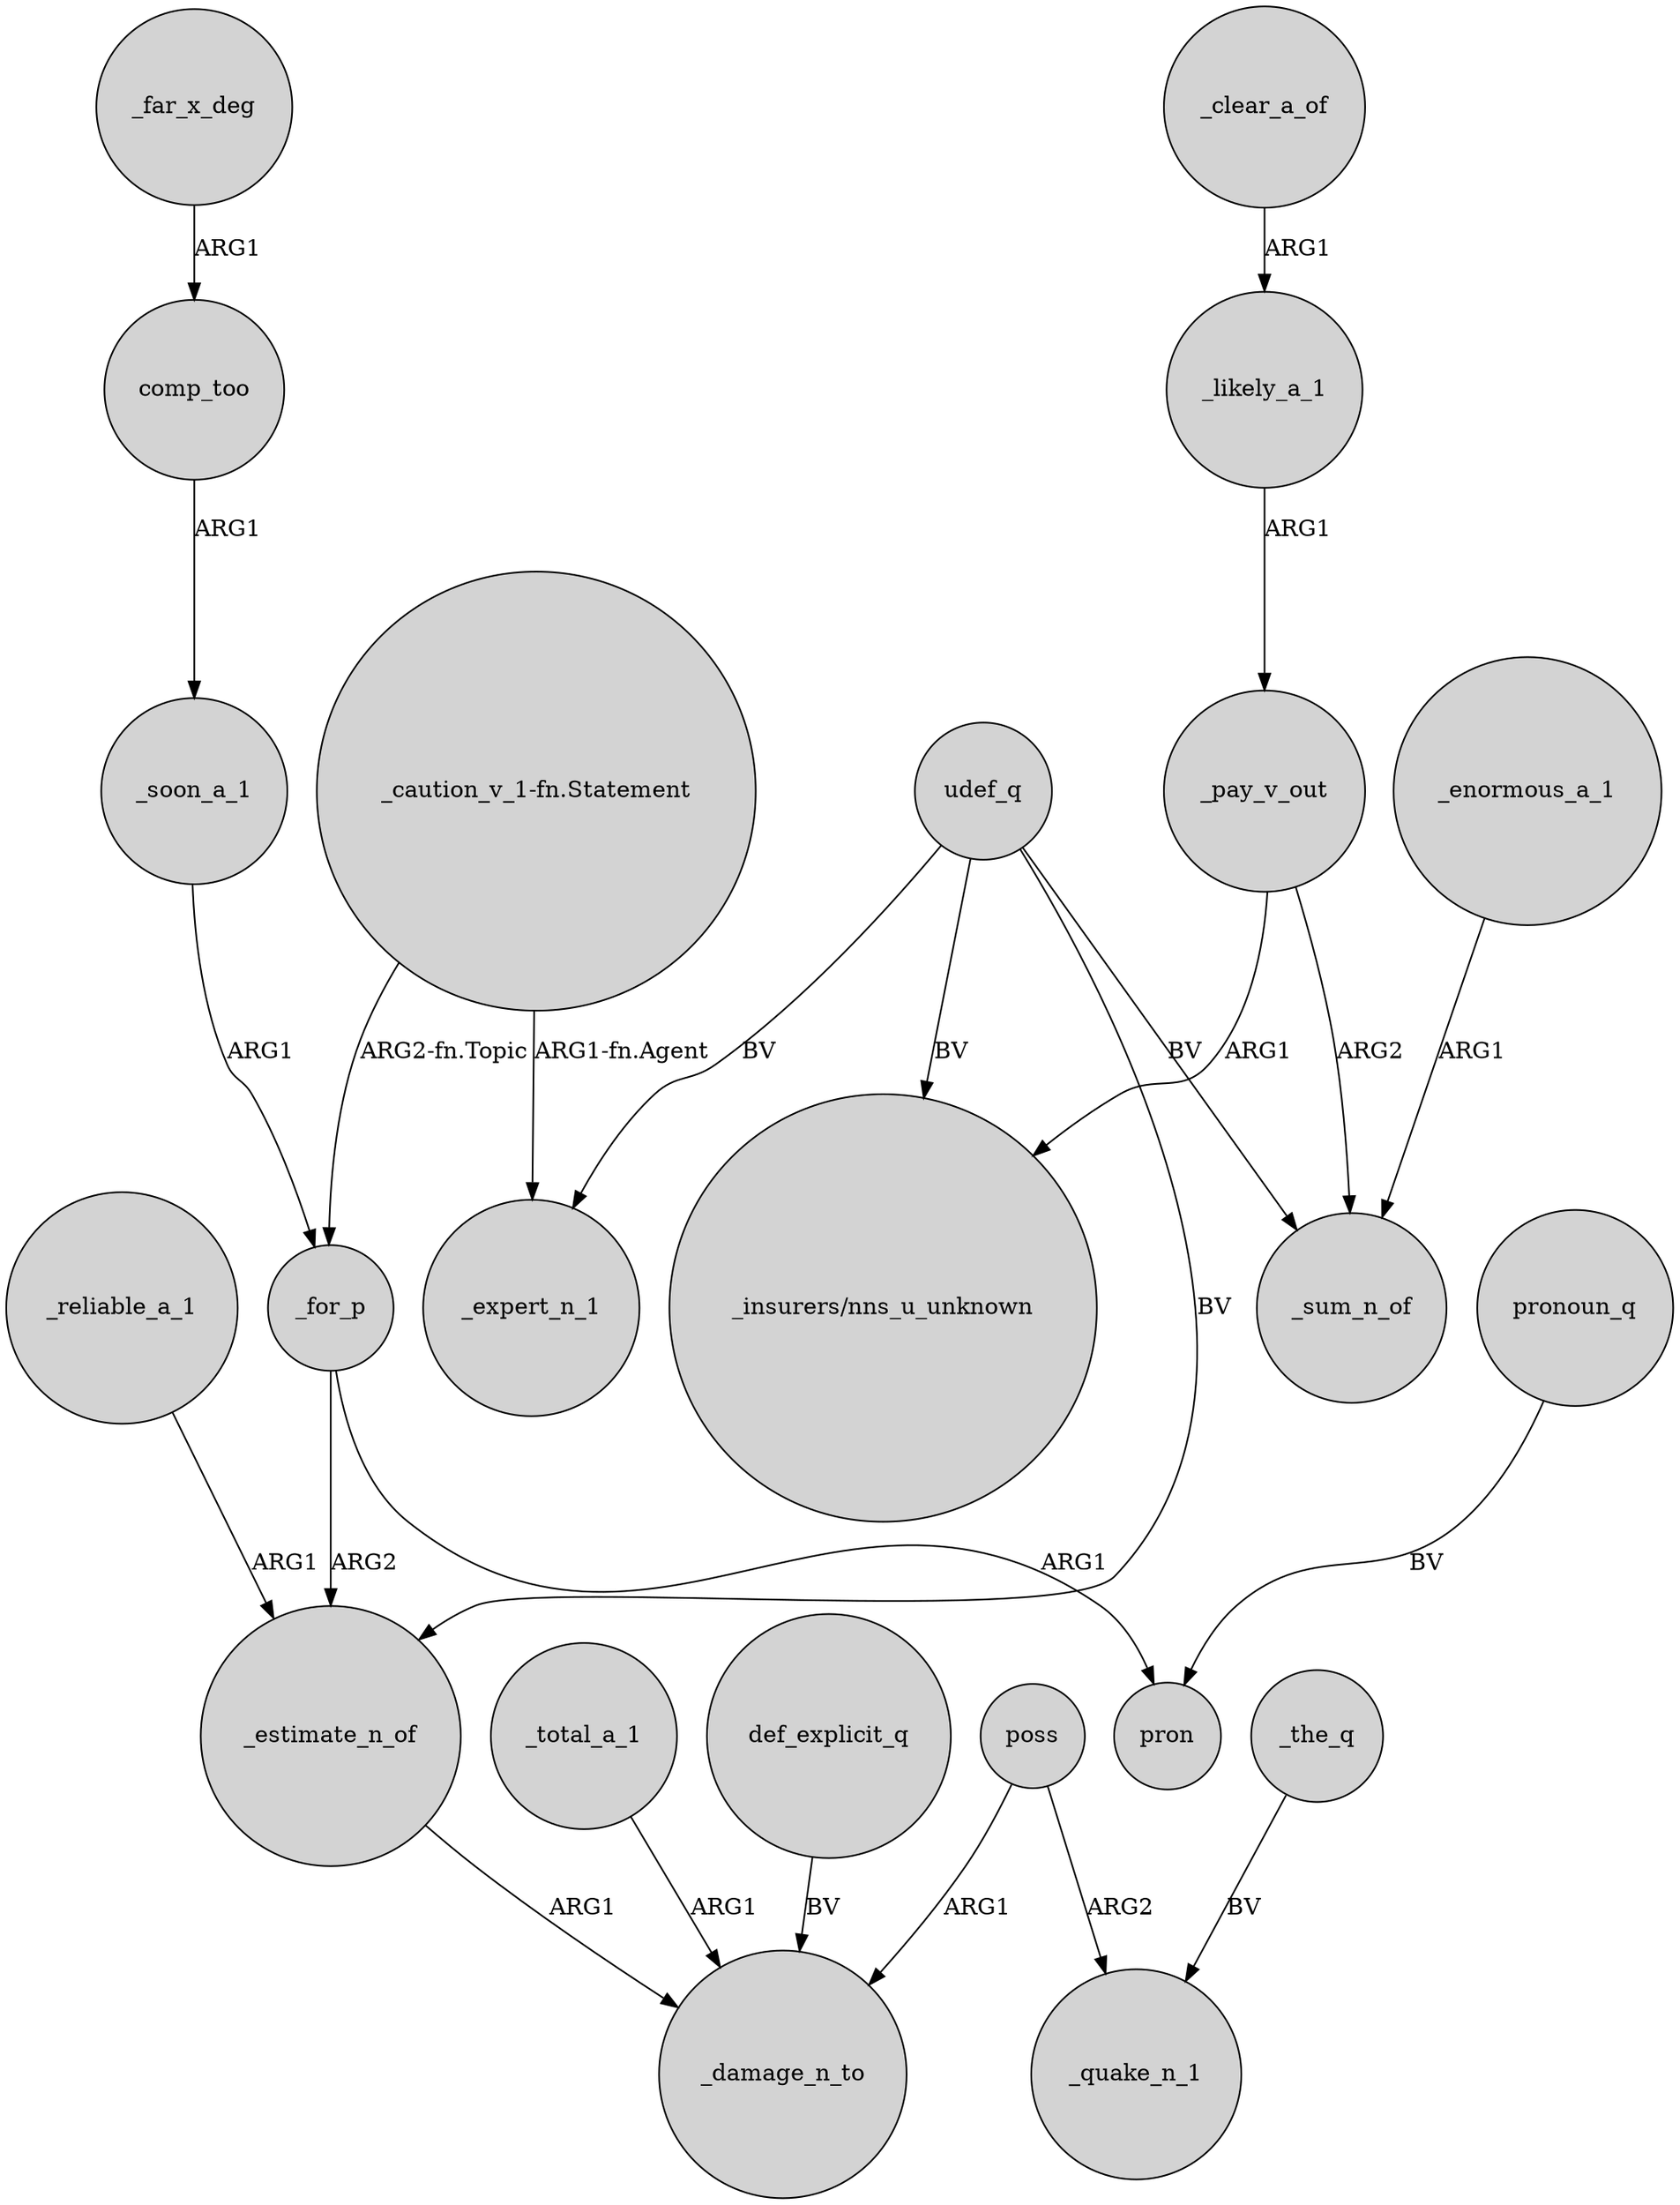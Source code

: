 digraph {
	node [shape=circle style=filled]
	poss -> _damage_n_to [label=ARG1]
	_reliable_a_1 -> _estimate_n_of [label=ARG1]
	_the_q -> _quake_n_1 [label=BV]
	_far_x_deg -> comp_too [label=ARG1]
	poss -> _quake_n_1 [label=ARG2]
	_total_a_1 -> _damage_n_to [label=ARG1]
	_likely_a_1 -> _pay_v_out [label=ARG1]
	_estimate_n_of -> _damage_n_to [label=ARG1]
	_pay_v_out -> "_insurers/nns_u_unknown" [label=ARG1]
	pronoun_q -> pron [label=BV]
	udef_q -> _expert_n_1 [label=BV]
	comp_too -> _soon_a_1 [label=ARG1]
	udef_q -> _estimate_n_of [label=BV]
	_enormous_a_1 -> _sum_n_of [label=ARG1]
	_for_p -> pron [label=ARG1]
	"_caution_v_1-fn.Statement" -> _for_p [label="ARG2-fn.Topic"]
	_clear_a_of -> _likely_a_1 [label=ARG1]
	udef_q -> _sum_n_of [label=BV]
	"_caution_v_1-fn.Statement" -> _expert_n_1 [label="ARG1-fn.Agent"]
	_soon_a_1 -> _for_p [label=ARG1]
	udef_q -> "_insurers/nns_u_unknown" [label=BV]
	def_explicit_q -> _damage_n_to [label=BV]
	_for_p -> _estimate_n_of [label=ARG2]
	_pay_v_out -> _sum_n_of [label=ARG2]
}
